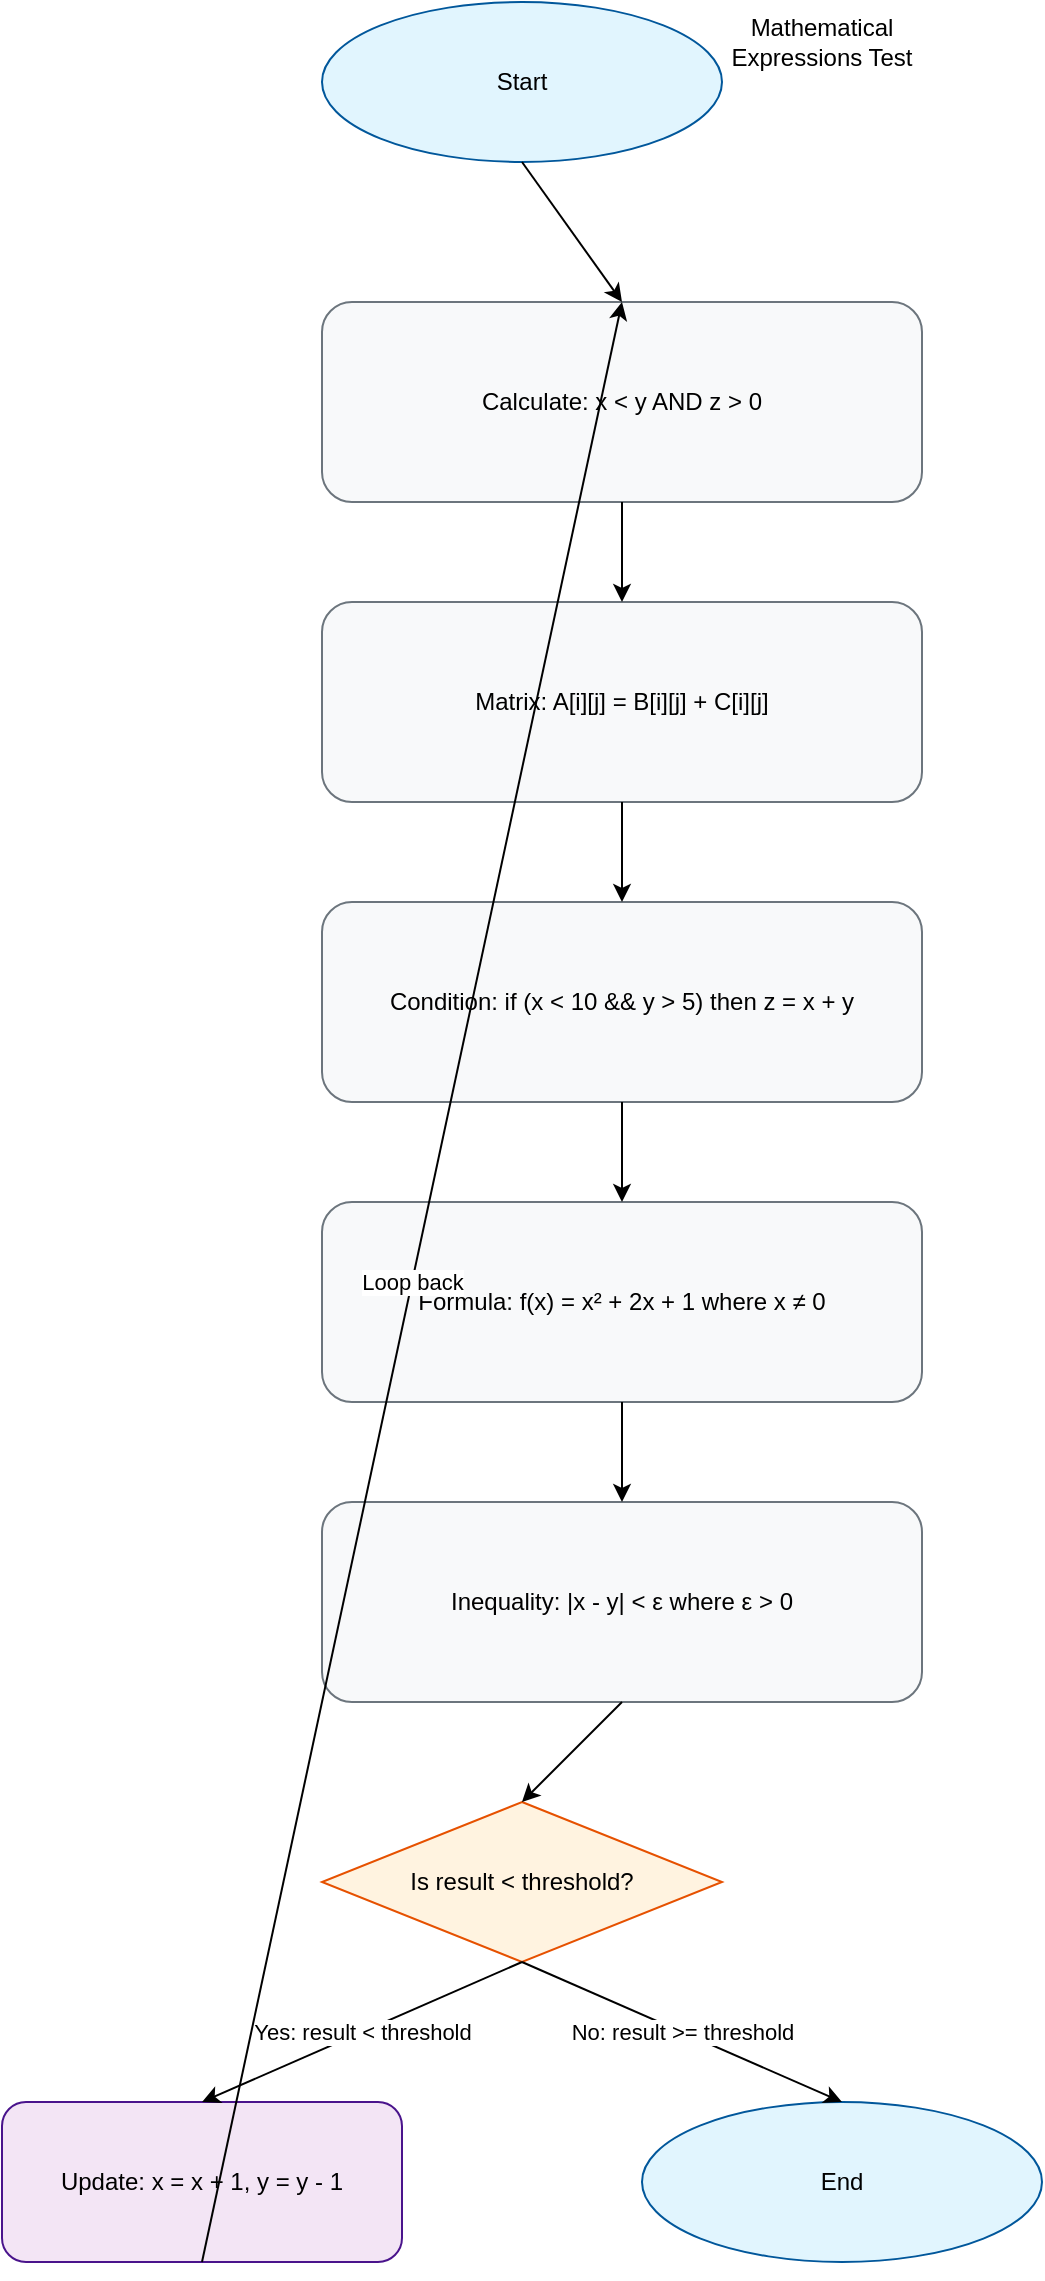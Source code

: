 <?xml version="1.0" encoding="UTF-8"?>
<mxfile version="1.0.0" type="device">
  <diagram name="Flowchart" id="flowchart">
    <mxGraphModel dx="1422" dy="794" grid="1" gridSize="10" guides="1" tooltips="1" connect="1" arrows="1" fold="1" page="1" pageScale="1" pageWidth="300" pageHeight="1170" math="0" shadow="0">
      <root>
        <mxCell id="0"/>
        <mxCell id="1" parent="0"/>
        <mxCell id="title" value="Mathematical Expressions Test" style="text;html=1;strokeColor=none;fillColor=none;align=center;verticalAlign=middle;whiteSpace=wrap;rounded=0;" vertex="1" parent="1">
          <mxGeometry x="100" y="10" width="100" height="20" as="geometry"/>
        </mxCell>
        <mxCell id="start" value="Start" style="ellipse;whiteSpace=wrap;html=1;fillColor=#e1f5fe;strokeColor=#01579b;" vertex="1" parent="1">
          <mxGeometry x="-100" y="0" width="200" height="80" as="geometry"/>
        </mxCell>
        <mxCell id="math1" value="Calculate: x &lt; y AND z &gt; 0" style="rounded=1;whiteSpace=wrap;html=1;fillColor=#f8f9fa;strokeColor=#6c757d;" vertex="1" parent="1">
          <mxGeometry x="-100" y="150" width="300" height="100" as="geometry"/>
        </mxCell>
        <mxCell id="math2" value="Matrix: A[i][j] = B[i][j] + C[i][j]" style="rounded=1;whiteSpace=wrap;html=1;fillColor=#f8f9fa;strokeColor=#6c757d;" vertex="1" parent="1">
          <mxGeometry x="-100" y="300" width="300" height="100" as="geometry"/>
        </mxCell>
        <mxCell id="math3" value="Condition: if (x &lt; 10 &amp;&amp; y &gt; 5) then z = x + y" style="rounded=1;whiteSpace=wrap;html=1;fillColor=#f8f9fa;strokeColor=#6c757d;" vertex="1" parent="1">
          <mxGeometry x="-100" y="450" width="300" height="100" as="geometry"/>
        </mxCell>
        <mxCell id="math4" value="Formula: f(x) = x² + 2x + 1 where x ≠ 0" style="rounded=1;whiteSpace=wrap;html=1;fillColor=#f8f9fa;strokeColor=#6c757d;" vertex="1" parent="1">
          <mxGeometry x="-100" y="600" width="300" height="100" as="geometry"/>
        </mxCell>
        <mxCell id="math5" value="Inequality: |x - y| &lt; ε where ε &gt; 0" style="rounded=1;whiteSpace=wrap;html=1;fillColor=#f8f9fa;strokeColor=#6c757d;" vertex="1" parent="1">
          <mxGeometry x="-100" y="750" width="300" height="100" as="geometry"/>
        </mxCell>
        <mxCell id="decision" value="Is result &lt; threshold?" style="rhombus;whiteSpace=wrap;html=1;fillColor=#fff3e0;strokeColor=#e65100;" vertex="1" parent="1">
          <mxGeometry x="-100" y="900" width="200" height="80" as="geometry"/>
        </mxCell>
        <mxCell id="process" value="Update: x = x + 1, y = y - 1" style="rounded=1;whiteSpace=wrap;html=1;fillColor=#f3e5f5;strokeColor=#4a148c;" vertex="1" parent="1">
          <mxGeometry x="-260" y="1050" width="200" height="80" as="geometry"/>
        </mxCell>
        <mxCell id="end" value="End" style="ellipse;whiteSpace=wrap;html=1;fillColor=#e1f5fe;strokeColor=#01579b;" vertex="1" parent="1">
          <mxGeometry x="60" y="1050" width="200" height="80" as="geometry"/>
        </mxCell>
        <mxCell id="edge_start_math1" value="" style="endArrow=classic;html=1;rounded=0;exitX=0.5;exitY=1;exitDx=0;exitDy=0;entryX=0.5;entryY=0;entryDx=0;entryDy=0;" edge="1" parent="1" source="start" target="math1">
          <mxGeometry width="50" height="50" relative="1" as="geometry">
            <mxPoint x="0" y="150" as="sourcePoint"/>
            <mxPoint x="0" y="80" as="targetPoint"/>
          </mxGeometry>
        </mxCell>
        <mxCell id="edge_math1_math2" value="" style="endArrow=classic;html=1;rounded=0;exitX=0.5;exitY=1;exitDx=0;exitDy=0;entryX=0.5;entryY=0;entryDx=0;entryDy=0;" edge="1" parent="1" source="math1" target="math2">
          <mxGeometry width="50" height="50" relative="1" as="geometry">
            <mxPoint x="0" y="300" as="sourcePoint"/>
            <mxPoint x="0" y="230" as="targetPoint"/>
          </mxGeometry>
        </mxCell>
        <mxCell id="edge_math2_math3" value="" style="endArrow=classic;html=1;rounded=0;exitX=0.5;exitY=1;exitDx=0;exitDy=0;entryX=0.5;entryY=0;entryDx=0;entryDy=0;" edge="1" parent="1" source="math2" target="math3">
          <mxGeometry width="50" height="50" relative="1" as="geometry">
            <mxPoint x="0" y="450" as="sourcePoint"/>
            <mxPoint x="0" y="380" as="targetPoint"/>
          </mxGeometry>
        </mxCell>
        <mxCell id="edge_math3_math4" value="" style="endArrow=classic;html=1;rounded=0;exitX=0.5;exitY=1;exitDx=0;exitDy=0;entryX=0.5;entryY=0;entryDx=0;entryDy=0;" edge="1" parent="1" source="math3" target="math4">
          <mxGeometry width="50" height="50" relative="1" as="geometry">
            <mxPoint x="0" y="600" as="sourcePoint"/>
            <mxPoint x="0" y="530" as="targetPoint"/>
          </mxGeometry>
        </mxCell>
        <mxCell id="edge_math4_math5" value="" style="endArrow=classic;html=1;rounded=0;exitX=0.5;exitY=1;exitDx=0;exitDy=0;entryX=0.5;entryY=0;entryDx=0;entryDy=0;" edge="1" parent="1" source="math4" target="math5">
          <mxGeometry width="50" height="50" relative="1" as="geometry">
            <mxPoint x="0" y="750" as="sourcePoint"/>
            <mxPoint x="0" y="680" as="targetPoint"/>
          </mxGeometry>
        </mxCell>
        <mxCell id="edge_math5_decision" value="" style="endArrow=classic;html=1;rounded=0;exitX=0.5;exitY=1;exitDx=0;exitDy=0;entryX=0.5;entryY=0;entryDx=0;entryDy=0;" edge="1" parent="1" source="math5" target="decision">
          <mxGeometry width="50" height="50" relative="1" as="geometry">
            <mxPoint x="0" y="900" as="sourcePoint"/>
            <mxPoint x="0" y="830" as="targetPoint"/>
          </mxGeometry>
        </mxCell>
        <mxCell id="edge_decision_process" value="Yes: result &lt; threshold" style="endArrow=classic;html=1;rounded=0;exitX=0.5;exitY=1;exitDx=0;exitDy=0;entryX=0.5;entryY=0;entryDx=0;entryDy=0;" edge="1" parent="1" source="decision" target="process">
          <mxGeometry width="50" height="50" relative="1" as="geometry">
            <mxPoint x="-160" y="1050" as="sourcePoint"/>
            <mxPoint x="0" y="980" as="targetPoint"/>
          </mxGeometry>
        </mxCell>
        <mxCell id="edge_decision_end" value="No: result &gt;= threshold" style="endArrow=classic;html=1;rounded=0;exitX=0.5;exitY=1;exitDx=0;exitDy=0;entryX=0.5;entryY=0;entryDx=0;entryDy=0;" edge="1" parent="1" source="decision" target="end">
          <mxGeometry width="50" height="50" relative="1" as="geometry">
            <mxPoint x="160" y="1050" as="sourcePoint"/>
            <mxPoint x="0" y="980" as="targetPoint"/>
          </mxGeometry>
        </mxCell>
        <mxCell id="edge_process_math1" value="Loop back" style="endArrow=classic;html=1;rounded=0;exitX=0.5;exitY=1;exitDx=0;exitDy=0;entryX=0.5;entryY=0;entryDx=0;entryDy=0;" edge="1" parent="1" source="process" target="math1">
          <mxGeometry width="50" height="50" relative="1" as="geometry">
            <mxPoint x="0" y="150" as="sourcePoint"/>
            <mxPoint x="-160" y="1130" as="targetPoint"/>
          </mxGeometry>
        </mxCell>
      </root>
    </mxGraphModel>
  </diagram>
</mxfile>
